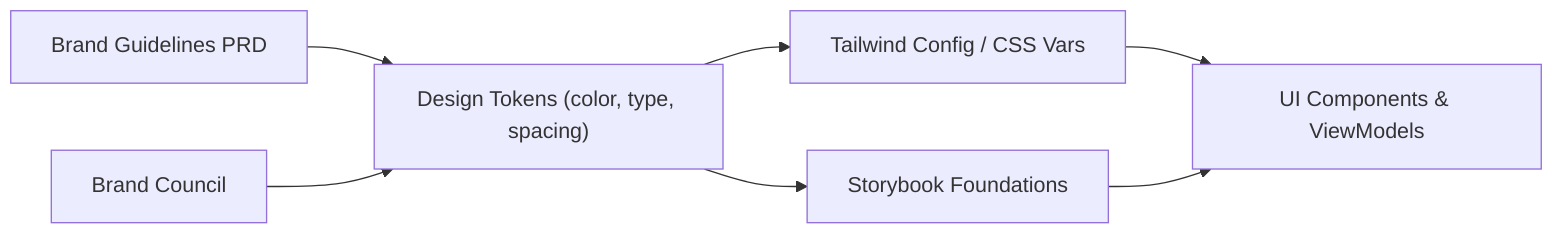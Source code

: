 flowchart LR
    BrandGuidelines["Brand Guidelines PRD"] --> TokenLibrary["Design Tokens (color, type, spacing)"]
    TokenLibrary --> Storybook["Storybook Foundations"]
    TokenLibrary --> TailwindConfig["Tailwind Config / CSS Vars"]
    TailwindConfig --> UIComponents["UI Components & ViewModels"]
    Storybook --> UIComponents
    Governance["Brand Council"] --> TokenLibrary